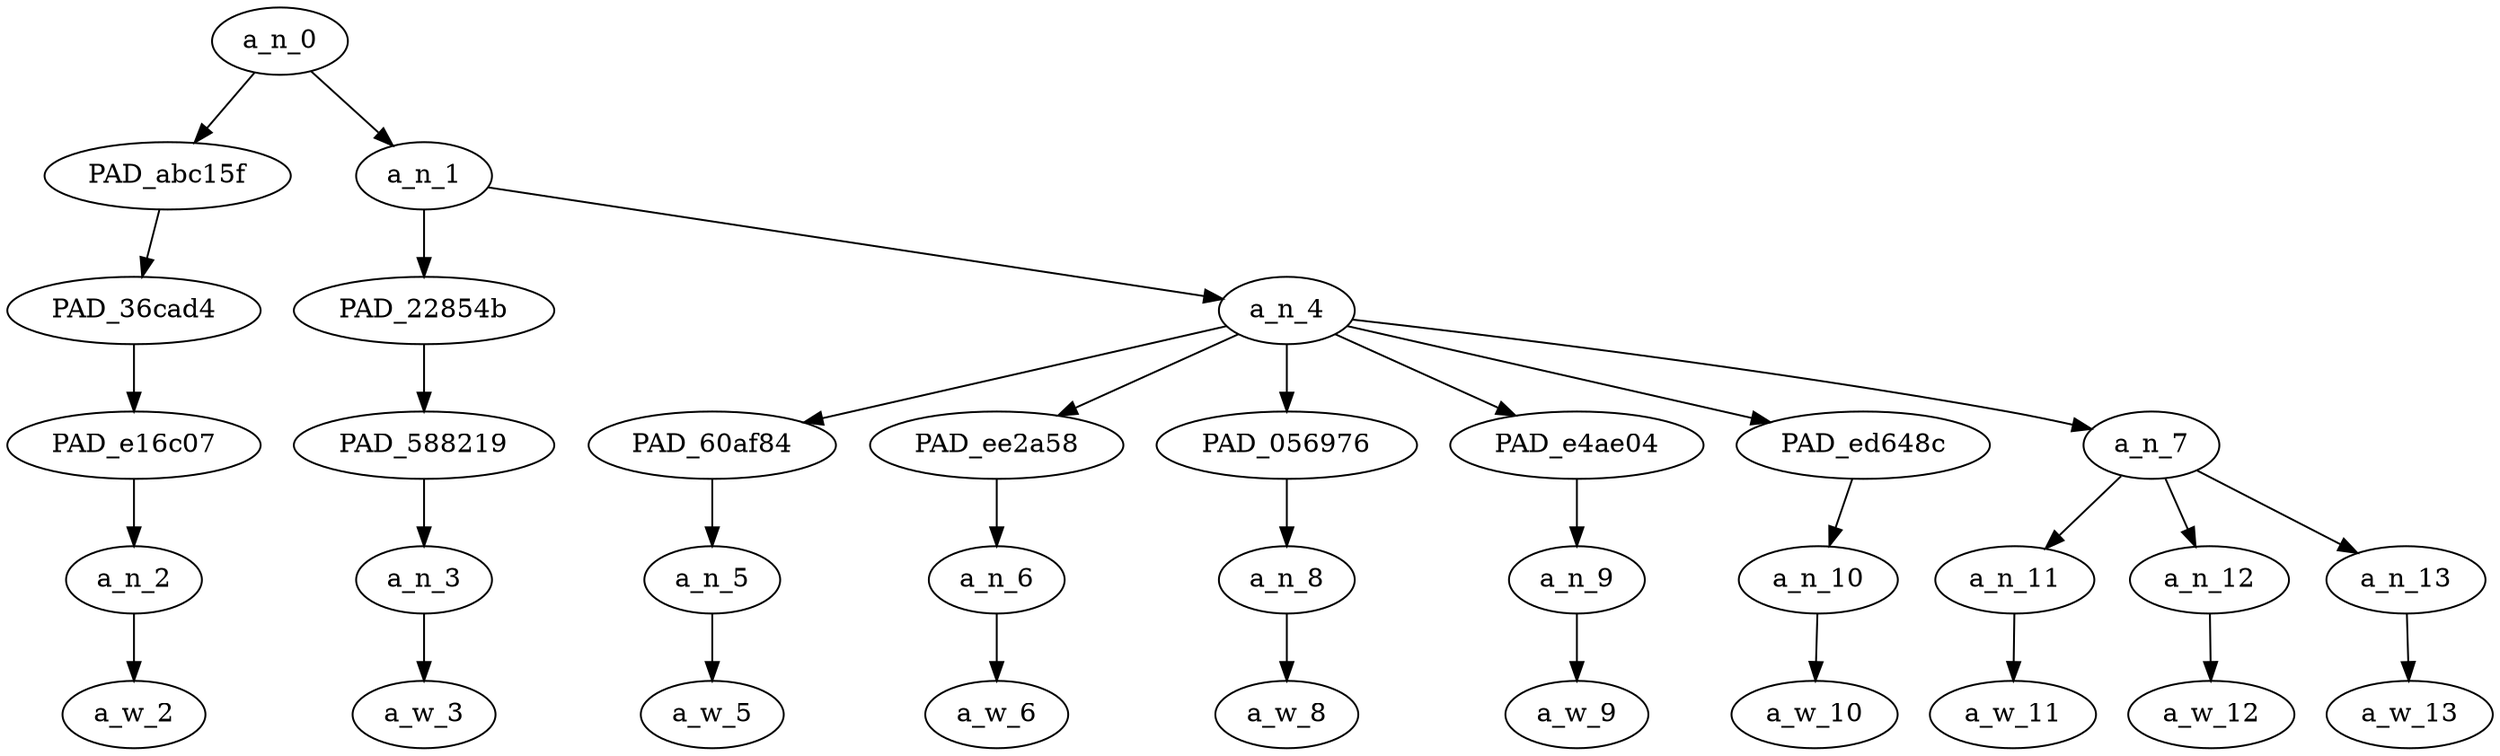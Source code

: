 strict digraph "" {
	a_n_0	[div_dir=1,
		index=0,
		level=5,
		pos="5.666666666666667,5!",
		text_span="[0, 1, 2, 3, 4, 5, 6, 7, 8, 9]",
		value=1.00000002];
	PAD_abc15f	[div_dir=-1,
		index=1,
		level=4,
		pos="9.0,4!",
		text_span="[9]",
		value=0.07023208];
	a_n_0 -> PAD_abc15f;
	a_n_1	[div_dir=1,
		index=0,
		level=4,
		pos="2.3333333333333335,4!",
		text_span="[0, 1, 2, 3, 4, 5, 6, 7, 8]",
		value=0.92759613];
	a_n_0 -> a_n_1;
	PAD_36cad4	[div_dir=-1,
		index=2,
		level=3,
		pos="9.0,3!",
		text_span="[9]",
		value=0.07023208];
	PAD_abc15f -> PAD_36cad4;
	PAD_e16c07	[div_dir=-1,
		index=7,
		level=2,
		pos="9.0,2!",
		text_span="[9]",
		value=0.07023208];
	PAD_36cad4 -> PAD_e16c07;
	a_n_2	[div_dir=-1,
		index=9,
		level=1,
		pos="9.0,1!",
		text_span="[9]",
		value=0.07023208];
	PAD_e16c07 -> a_n_2;
	a_w_2	[div_dir=0,
		index=9,
		level=0,
		pos="9,0!",
		text_span="[9]",
		value=🤣];
	a_n_2 -> a_w_2;
	PAD_22854b	[div_dir=1,
		index=0,
		level=3,
		pos="0.0,3!",
		text_span="[0]",
		value=0.05402942];
	a_n_1 -> PAD_22854b;
	a_n_4	[div_dir=1,
		index=1,
		level=3,
		pos="4.666666666666667,3!",
		text_span="[1, 2, 3, 4, 5, 6, 7, 8]",
		value=0.87135300];
	a_n_1 -> a_n_4;
	PAD_588219	[div_dir=1,
		index=0,
		level=2,
		pos="0.0,2!",
		text_span="[0]",
		value=0.05402942];
	PAD_22854b -> PAD_588219;
	a_n_3	[div_dir=1,
		index=0,
		level=1,
		pos="0.0,1!",
		text_span="[0]",
		value=0.05402942];
	PAD_588219 -> a_n_3;
	a_w_3	[div_dir=0,
		index=0,
		level=0,
		pos="0,0!",
		text_span="[0]",
		value=meet];
	a_n_3 -> a_w_3;
	PAD_60af84	[div_dir=1,
		index=1,
		level=2,
		pos="1.0,2!",
		text_span="[1]",
		value=0.06000713];
	a_n_4 -> PAD_60af84;
	PAD_ee2a58	[div_dir=-1,
		index=2,
		level=2,
		pos="2.0,2!",
		text_span="[2]",
		value=0.07566256];
	a_n_4 -> PAD_ee2a58;
	PAD_056976	[div_dir=1,
		index=4,
		level=2,
		pos="6.0,2!",
		text_span="[6]",
		value=0.08343317];
	a_n_4 -> PAD_056976;
	PAD_e4ae04	[div_dir=1,
		index=5,
		level=2,
		pos="7.0,2!",
		text_span="[7]",
		value=0.12310533];
	a_n_4 -> PAD_e4ae04;
	PAD_ed648c	[div_dir=1,
		index=6,
		level=2,
		pos="8.0,2!",
		text_span="[8]",
		value=0.06531156];
	a_n_4 -> PAD_ed648c;
	a_n_7	[div_dir=1,
		index=3,
		level=2,
		pos="4.0,2!",
		text_span="[3, 4, 5]",
		value=0.46165351];
	a_n_4 -> a_n_7;
	a_n_5	[div_dir=1,
		index=1,
		level=1,
		pos="1.0,1!",
		text_span="[1]",
		value=0.06000713];
	PAD_60af84 -> a_n_5;
	a_w_5	[div_dir=0,
		index=1,
		level=0,
		pos="1,0!",
		text_span="[1]",
		value=the];
	a_n_5 -> a_w_5;
	a_n_6	[div_dir=-1,
		index=2,
		level=1,
		pos="2.0,1!",
		text_span="[2]",
		value=0.07566256];
	PAD_ee2a58 -> a_n_6;
	a_w_6	[div_dir=0,
		index=2,
		level=0,
		pos="2,0!",
		text_span="[2]",
		value=british];
	a_n_6 -> a_w_6;
	a_n_8	[div_dir=1,
		index=6,
		level=1,
		pos="6.0,1!",
		text_span="[6]",
		value=0.08343317];
	PAD_056976 -> a_n_8;
	a_w_8	[div_dir=0,
		index=6,
		level=0,
		pos="6,0!",
		text_span="[6]",
		value=criminal];
	a_n_8 -> a_w_8;
	a_n_9	[div_dir=1,
		index=7,
		level=1,
		pos="7.0,1!",
		text_span="[7]",
		value=0.12310533];
	PAD_e4ae04 -> a_n_9;
	a_w_9	[div_dir=0,
		index=7,
		level=0,
		pos="7,0!",
		text_span="[7]",
		value=trash];
	a_n_9 -> a_w_9;
	a_n_10	[div_dir=1,
		index=8,
		level=1,
		pos="8.0,1!",
		text_span="[8]",
		value=0.06531156];
	PAD_ed648c -> a_n_10;
	a_w_10	[div_dir=0,
		index=8,
		level=0,
		pos="8,0!",
		text_span="[8]",
		value=family];
	a_n_10 -> a_w_10;
	a_n_11	[div_dir=1,
		index=3,
		level=1,
		pos="3.0,1!",
		text_span="[3]",
		value=0.25562989];
	a_n_7 -> a_n_11;
	a_n_12	[div_dir=1,
		index=4,
		level=1,
		pos="4.0,1!",
		text_span="[4]",
		value=0.12370319];
	a_n_7 -> a_n_12;
	a_n_13	[div_dir=1,
		index=5,
		level=1,
		pos="5.0,1!",
		text_span="[5]",
		value=0.08008031];
	a_n_7 -> a_n_13;
	a_w_11	[div_dir=0,
		index=3,
		level=0,
		pos="3,0!",
		text_span="[3]",
		value=nigger];
	a_n_11 -> a_w_11;
	a_w_12	[div_dir=0,
		index=4,
		level=0,
		pos="4,0!",
		text_span="[4]",
		value=bitch];
	a_n_12 -> a_w_12;
	a_w_13	[div_dir=0,
		index=5,
		level=0,
		pos="5,0!",
		text_span="[5]",
		value=princess];
	a_n_13 -> a_w_13;
}
